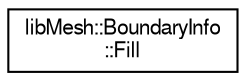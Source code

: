 digraph "Graphical Class Hierarchy"
{
  edge [fontname="FreeSans",fontsize="10",labelfontname="FreeSans",labelfontsize="10"];
  node [fontname="FreeSans",fontsize="10",shape=record];
  rankdir="LR";
  Node1 [label="libMesh::BoundaryInfo\l::Fill",height=0.2,width=0.4,color="black", fillcolor="white", style="filled",URL="$classlibMesh_1_1BoundaryInfo_1_1Fill.html"];
}
